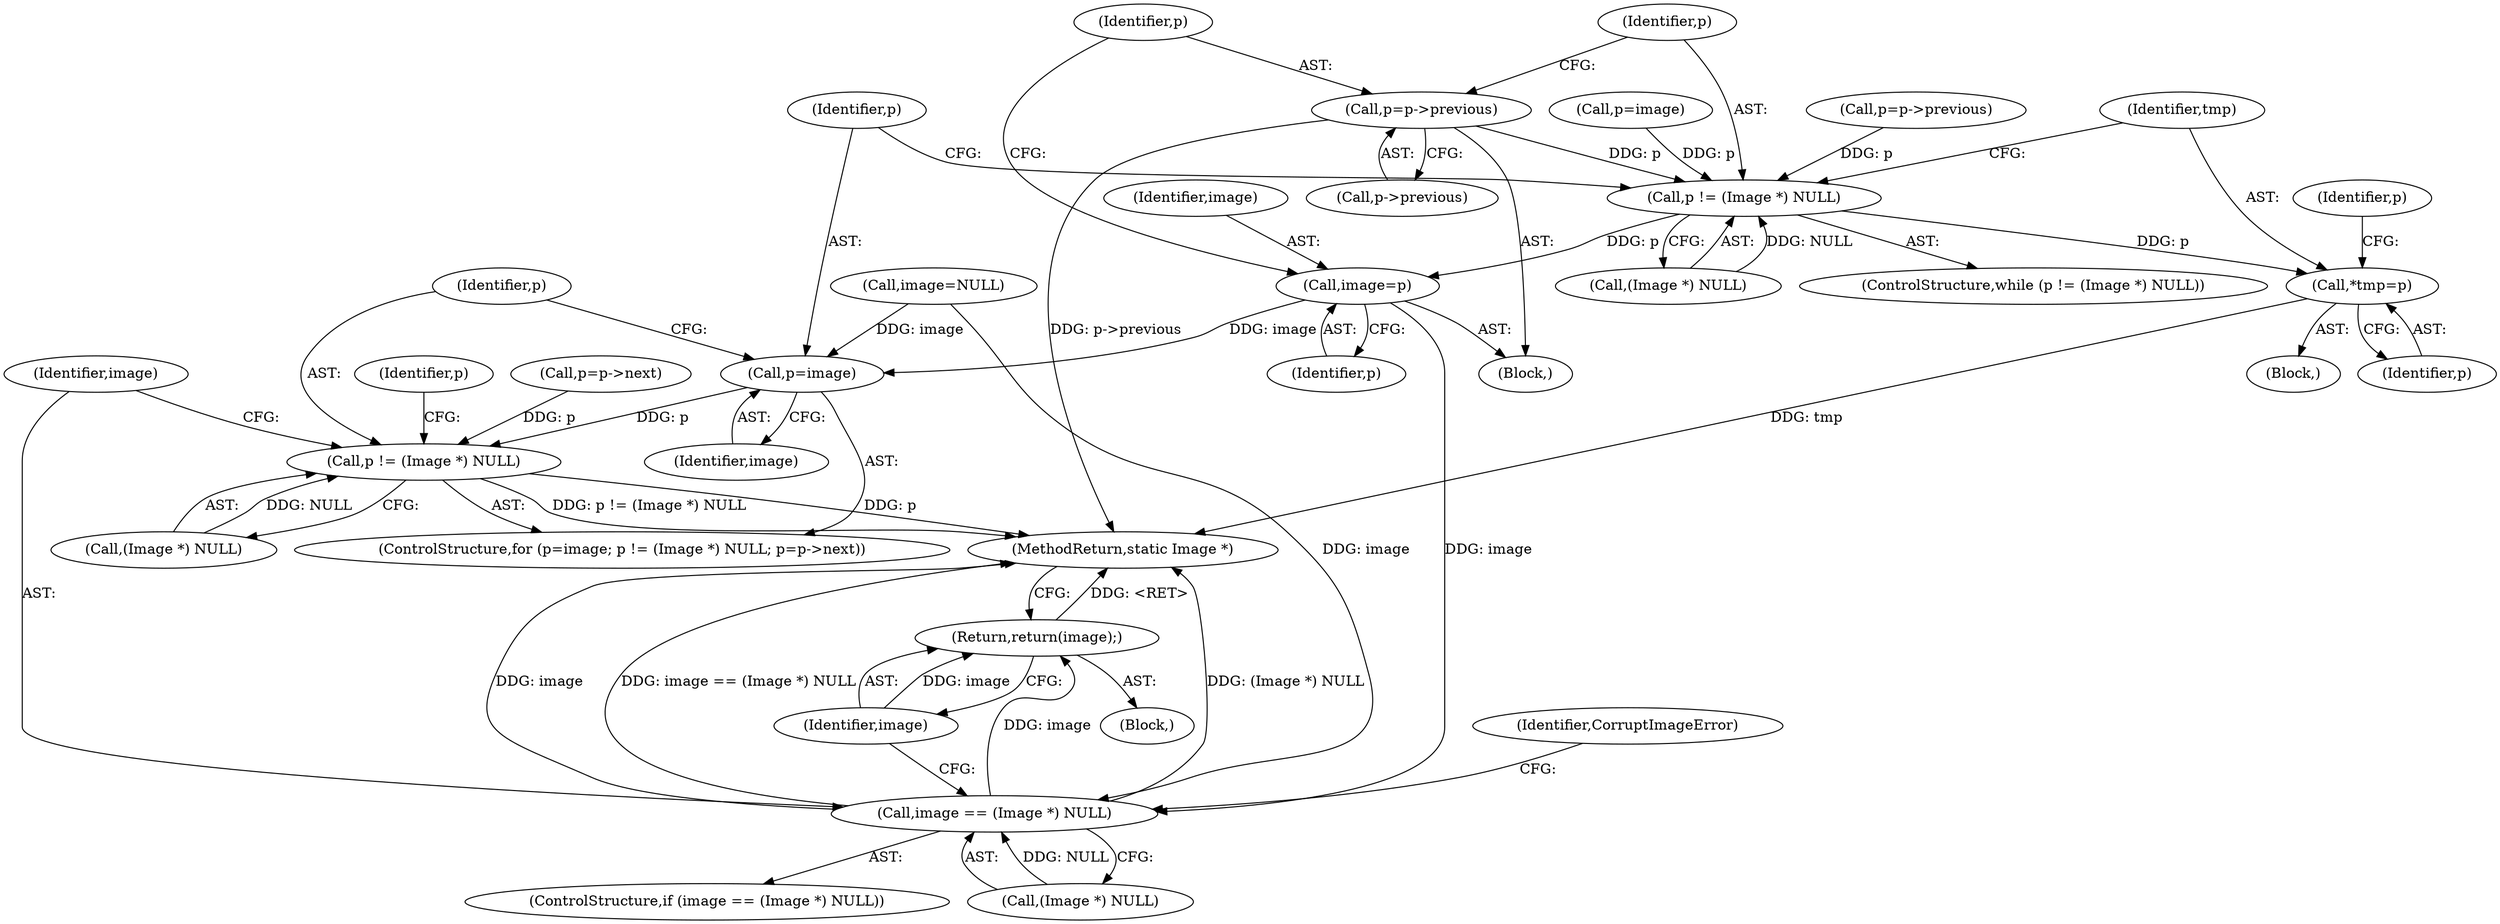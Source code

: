 digraph "0_ImageMagick_2130bf6f89ded32ef0c88a11694f107c52566c53@pointer" {
"1001932" [label="(Call,p=p->previous)"];
"1001896" [label="(Call,p != (Image *) NULL)"];
"1001903" [label="(Call,*tmp=p)"];
"1001929" [label="(Call,image=p)"];
"1001938" [label="(Call,p=image)"];
"1001941" [label="(Call,p != (Image *) NULL)"];
"1001960" [label="(Call,image == (Image *) NULL)"];
"1001968" [label="(Return,return(image);)"];
"1001904" [label="(Identifier,tmp)"];
"1001938" [label="(Call,p=image)"];
"1001968" [label="(Return,return(image);)"];
"1001896" [label="(Call,p != (Image *) NULL)"];
"1001903" [label="(Call,*tmp=p)"];
"1001953" [label="(Identifier,p)"];
"1001892" [label="(Call,image=NULL)"];
"1001934" [label="(Call,p->previous)"];
"1001931" [label="(Identifier,p)"];
"1001946" [label="(Call,p=p->next)"];
"1001960" [label="(Call,image == (Image *) NULL)"];
"1001910" [label="(Identifier,p)"];
"1001930" [label="(Identifier,image)"];
"1001889" [label="(Call,p=image)"];
"1001895" [label="(ControlStructure,while (p != (Image *) NULL))"];
"1001940" [label="(Identifier,image)"];
"1001943" [label="(Call,(Image *) NULL)"];
"1001970" [label="(MethodReturn,static Image *)"];
"1001897" [label="(Identifier,p)"];
"1000141" [label="(Block,)"];
"1001898" [label="(Call,(Image *) NULL)"];
"1001928" [label="(Block,)"];
"1001929" [label="(Call,image=p)"];
"1001961" [label="(Identifier,image)"];
"1001933" [label="(Identifier,p)"];
"1001901" [label="(Block,)"];
"1001942" [label="(Identifier,p)"];
"1001959" [label="(ControlStructure,if (image == (Image *) NULL))"];
"1001941" [label="(Call,p != (Image *) NULL)"];
"1001905" [label="(Identifier,p)"];
"1001966" [label="(Identifier,CorruptImageError)"];
"1001939" [label="(Identifier,p)"];
"1001919" [label="(Call,p=p->previous)"];
"1001962" [label="(Call,(Image *) NULL)"];
"1001937" [label="(ControlStructure,for (p=image; p != (Image *) NULL; p=p->next))"];
"1001932" [label="(Call,p=p->previous)"];
"1001969" [label="(Identifier,image)"];
"1001932" -> "1001928"  [label="AST: "];
"1001932" -> "1001934"  [label="CFG: "];
"1001933" -> "1001932"  [label="AST: "];
"1001934" -> "1001932"  [label="AST: "];
"1001897" -> "1001932"  [label="CFG: "];
"1001932" -> "1001970"  [label="DDG: p->previous"];
"1001932" -> "1001896"  [label="DDG: p"];
"1001896" -> "1001895"  [label="AST: "];
"1001896" -> "1001898"  [label="CFG: "];
"1001897" -> "1001896"  [label="AST: "];
"1001898" -> "1001896"  [label="AST: "];
"1001904" -> "1001896"  [label="CFG: "];
"1001939" -> "1001896"  [label="CFG: "];
"1001889" -> "1001896"  [label="DDG: p"];
"1001919" -> "1001896"  [label="DDG: p"];
"1001898" -> "1001896"  [label="DDG: NULL"];
"1001896" -> "1001903"  [label="DDG: p"];
"1001896" -> "1001929"  [label="DDG: p"];
"1001903" -> "1001901"  [label="AST: "];
"1001903" -> "1001905"  [label="CFG: "];
"1001904" -> "1001903"  [label="AST: "];
"1001905" -> "1001903"  [label="AST: "];
"1001910" -> "1001903"  [label="CFG: "];
"1001903" -> "1001970"  [label="DDG: tmp"];
"1001929" -> "1001928"  [label="AST: "];
"1001929" -> "1001931"  [label="CFG: "];
"1001930" -> "1001929"  [label="AST: "];
"1001931" -> "1001929"  [label="AST: "];
"1001933" -> "1001929"  [label="CFG: "];
"1001929" -> "1001938"  [label="DDG: image"];
"1001929" -> "1001960"  [label="DDG: image"];
"1001938" -> "1001937"  [label="AST: "];
"1001938" -> "1001940"  [label="CFG: "];
"1001939" -> "1001938"  [label="AST: "];
"1001940" -> "1001938"  [label="AST: "];
"1001942" -> "1001938"  [label="CFG: "];
"1001892" -> "1001938"  [label="DDG: image"];
"1001938" -> "1001941"  [label="DDG: p"];
"1001941" -> "1001937"  [label="AST: "];
"1001941" -> "1001943"  [label="CFG: "];
"1001942" -> "1001941"  [label="AST: "];
"1001943" -> "1001941"  [label="AST: "];
"1001953" -> "1001941"  [label="CFG: "];
"1001961" -> "1001941"  [label="CFG: "];
"1001941" -> "1001970"  [label="DDG: p"];
"1001941" -> "1001970"  [label="DDG: p != (Image *) NULL"];
"1001946" -> "1001941"  [label="DDG: p"];
"1001943" -> "1001941"  [label="DDG: NULL"];
"1001960" -> "1001959"  [label="AST: "];
"1001960" -> "1001962"  [label="CFG: "];
"1001961" -> "1001960"  [label="AST: "];
"1001962" -> "1001960"  [label="AST: "];
"1001966" -> "1001960"  [label="CFG: "];
"1001969" -> "1001960"  [label="CFG: "];
"1001960" -> "1001970"  [label="DDG: (Image *) NULL"];
"1001960" -> "1001970"  [label="DDG: image"];
"1001960" -> "1001970"  [label="DDG: image == (Image *) NULL"];
"1001892" -> "1001960"  [label="DDG: image"];
"1001962" -> "1001960"  [label="DDG: NULL"];
"1001960" -> "1001968"  [label="DDG: image"];
"1001968" -> "1000141"  [label="AST: "];
"1001968" -> "1001969"  [label="CFG: "];
"1001969" -> "1001968"  [label="AST: "];
"1001970" -> "1001968"  [label="CFG: "];
"1001968" -> "1001970"  [label="DDG: <RET>"];
"1001969" -> "1001968"  [label="DDG: image"];
}
